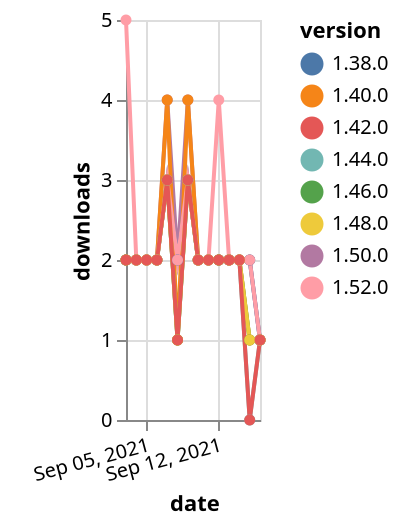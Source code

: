 {"$schema": "https://vega.github.io/schema/vega-lite/v5.json", "description": "A simple bar chart with embedded data.", "data": {"values": [{"date": "2021-09-03", "total": 711, "delta": 2, "version": "1.50.0"}, {"date": "2021-09-04", "total": 713, "delta": 2, "version": "1.50.0"}, {"date": "2021-09-05", "total": 715, "delta": 2, "version": "1.50.0"}, {"date": "2021-09-06", "total": 717, "delta": 2, "version": "1.50.0"}, {"date": "2021-09-07", "total": 721, "delta": 4, "version": "1.50.0"}, {"date": "2021-09-08", "total": 723, "delta": 2, "version": "1.50.0"}, {"date": "2021-09-09", "total": 727, "delta": 4, "version": "1.50.0"}, {"date": "2021-09-10", "total": 729, "delta": 2, "version": "1.50.0"}, {"date": "2021-09-11", "total": 731, "delta": 2, "version": "1.50.0"}, {"date": "2021-09-12", "total": 733, "delta": 2, "version": "1.50.0"}, {"date": "2021-09-13", "total": 735, "delta": 2, "version": "1.50.0"}, {"date": "2021-09-14", "total": 737, "delta": 2, "version": "1.50.0"}, {"date": "2021-09-15", "total": 739, "delta": 2, "version": "1.50.0"}, {"date": "2021-09-16", "total": 740, "delta": 1, "version": "1.50.0"}, {"date": "2021-09-03", "total": 1626, "delta": 2, "version": "1.44.0"}, {"date": "2021-09-04", "total": 1628, "delta": 2, "version": "1.44.0"}, {"date": "2021-09-05", "total": 1630, "delta": 2, "version": "1.44.0"}, {"date": "2021-09-06", "total": 1632, "delta": 2, "version": "1.44.0"}, {"date": "2021-09-07", "total": 1635, "delta": 3, "version": "1.44.0"}, {"date": "2021-09-08", "total": 1636, "delta": 1, "version": "1.44.0"}, {"date": "2021-09-09", "total": 1639, "delta": 3, "version": "1.44.0"}, {"date": "2021-09-10", "total": 1641, "delta": 2, "version": "1.44.0"}, {"date": "2021-09-11", "total": 1643, "delta": 2, "version": "1.44.0"}, {"date": "2021-09-12", "total": 1645, "delta": 2, "version": "1.44.0"}, {"date": "2021-09-13", "total": 1647, "delta": 2, "version": "1.44.0"}, {"date": "2021-09-14", "total": 1649, "delta": 2, "version": "1.44.0"}, {"date": "2021-09-15", "total": 1649, "delta": 0, "version": "1.44.0"}, {"date": "2021-09-16", "total": 1650, "delta": 1, "version": "1.44.0"}, {"date": "2021-09-03", "total": 2306, "delta": 2, "version": "1.38.0"}, {"date": "2021-09-04", "total": 2308, "delta": 2, "version": "1.38.0"}, {"date": "2021-09-05", "total": 2310, "delta": 2, "version": "1.38.0"}, {"date": "2021-09-06", "total": 2312, "delta": 2, "version": "1.38.0"}, {"date": "2021-09-07", "total": 2315, "delta": 3, "version": "1.38.0"}, {"date": "2021-09-08", "total": 2317, "delta": 2, "version": "1.38.0"}, {"date": "2021-09-09", "total": 2320, "delta": 3, "version": "1.38.0"}, {"date": "2021-09-10", "total": 2322, "delta": 2, "version": "1.38.0"}, {"date": "2021-09-11", "total": 2324, "delta": 2, "version": "1.38.0"}, {"date": "2021-09-12", "total": 2326, "delta": 2, "version": "1.38.0"}, {"date": "2021-09-13", "total": 2328, "delta": 2, "version": "1.38.0"}, {"date": "2021-09-14", "total": 2330, "delta": 2, "version": "1.38.0"}, {"date": "2021-09-15", "total": 2332, "delta": 2, "version": "1.38.0"}, {"date": "2021-09-16", "total": 2333, "delta": 1, "version": "1.38.0"}, {"date": "2021-09-03", "total": 2474, "delta": 2, "version": "1.40.0"}, {"date": "2021-09-04", "total": 2476, "delta": 2, "version": "1.40.0"}, {"date": "2021-09-05", "total": 2478, "delta": 2, "version": "1.40.0"}, {"date": "2021-09-06", "total": 2480, "delta": 2, "version": "1.40.0"}, {"date": "2021-09-07", "total": 2484, "delta": 4, "version": "1.40.0"}, {"date": "2021-09-08", "total": 2485, "delta": 1, "version": "1.40.0"}, {"date": "2021-09-09", "total": 2489, "delta": 4, "version": "1.40.0"}, {"date": "2021-09-10", "total": 2491, "delta": 2, "version": "1.40.0"}, {"date": "2021-09-11", "total": 2493, "delta": 2, "version": "1.40.0"}, {"date": "2021-09-12", "total": 2495, "delta": 2, "version": "1.40.0"}, {"date": "2021-09-13", "total": 2497, "delta": 2, "version": "1.40.0"}, {"date": "2021-09-14", "total": 2499, "delta": 2, "version": "1.40.0"}, {"date": "2021-09-15", "total": 2500, "delta": 1, "version": "1.40.0"}, {"date": "2021-09-16", "total": 2501, "delta": 1, "version": "1.40.0"}, {"date": "2021-09-03", "total": 1463, "delta": 2, "version": "1.46.0"}, {"date": "2021-09-04", "total": 1465, "delta": 2, "version": "1.46.0"}, {"date": "2021-09-05", "total": 1467, "delta": 2, "version": "1.46.0"}, {"date": "2021-09-06", "total": 1469, "delta": 2, "version": "1.46.0"}, {"date": "2021-09-07", "total": 1472, "delta": 3, "version": "1.46.0"}, {"date": "2021-09-08", "total": 1473, "delta": 1, "version": "1.46.0"}, {"date": "2021-09-09", "total": 1476, "delta": 3, "version": "1.46.0"}, {"date": "2021-09-10", "total": 1478, "delta": 2, "version": "1.46.0"}, {"date": "2021-09-11", "total": 1480, "delta": 2, "version": "1.46.0"}, {"date": "2021-09-12", "total": 1482, "delta": 2, "version": "1.46.0"}, {"date": "2021-09-13", "total": 1484, "delta": 2, "version": "1.46.0"}, {"date": "2021-09-14", "total": 1486, "delta": 2, "version": "1.46.0"}, {"date": "2021-09-15", "total": 1487, "delta": 1, "version": "1.46.0"}, {"date": "2021-09-16", "total": 1488, "delta": 1, "version": "1.46.0"}, {"date": "2021-09-03", "total": 223, "delta": 5, "version": "1.52.0"}, {"date": "2021-09-04", "total": 225, "delta": 2, "version": "1.52.0"}, {"date": "2021-09-05", "total": 227, "delta": 2, "version": "1.52.0"}, {"date": "2021-09-06", "total": 229, "delta": 2, "version": "1.52.0"}, {"date": "2021-09-07", "total": 232, "delta": 3, "version": "1.52.0"}, {"date": "2021-09-08", "total": 234, "delta": 2, "version": "1.52.0"}, {"date": "2021-09-09", "total": 237, "delta": 3, "version": "1.52.0"}, {"date": "2021-09-10", "total": 239, "delta": 2, "version": "1.52.0"}, {"date": "2021-09-11", "total": 241, "delta": 2, "version": "1.52.0"}, {"date": "2021-09-12", "total": 245, "delta": 4, "version": "1.52.0"}, {"date": "2021-09-13", "total": 247, "delta": 2, "version": "1.52.0"}, {"date": "2021-09-14", "total": 249, "delta": 2, "version": "1.52.0"}, {"date": "2021-09-15", "total": 251, "delta": 2, "version": "1.52.0"}, {"date": "2021-09-16", "total": 252, "delta": 1, "version": "1.52.0"}, {"date": "2021-09-03", "total": 1001, "delta": 2, "version": "1.48.0"}, {"date": "2021-09-04", "total": 1003, "delta": 2, "version": "1.48.0"}, {"date": "2021-09-05", "total": 1005, "delta": 2, "version": "1.48.0"}, {"date": "2021-09-06", "total": 1007, "delta": 2, "version": "1.48.0"}, {"date": "2021-09-07", "total": 1010, "delta": 3, "version": "1.48.0"}, {"date": "2021-09-08", "total": 1011, "delta": 1, "version": "1.48.0"}, {"date": "2021-09-09", "total": 1014, "delta": 3, "version": "1.48.0"}, {"date": "2021-09-10", "total": 1016, "delta": 2, "version": "1.48.0"}, {"date": "2021-09-11", "total": 1018, "delta": 2, "version": "1.48.0"}, {"date": "2021-09-12", "total": 1020, "delta": 2, "version": "1.48.0"}, {"date": "2021-09-13", "total": 1022, "delta": 2, "version": "1.48.0"}, {"date": "2021-09-14", "total": 1024, "delta": 2, "version": "1.48.0"}, {"date": "2021-09-15", "total": 1025, "delta": 1, "version": "1.48.0"}, {"date": "2021-09-16", "total": 1026, "delta": 1, "version": "1.48.0"}, {"date": "2021-09-03", "total": 2022, "delta": 2, "version": "1.42.0"}, {"date": "2021-09-04", "total": 2024, "delta": 2, "version": "1.42.0"}, {"date": "2021-09-05", "total": 2026, "delta": 2, "version": "1.42.0"}, {"date": "2021-09-06", "total": 2028, "delta": 2, "version": "1.42.0"}, {"date": "2021-09-07", "total": 2031, "delta": 3, "version": "1.42.0"}, {"date": "2021-09-08", "total": 2032, "delta": 1, "version": "1.42.0"}, {"date": "2021-09-09", "total": 2035, "delta": 3, "version": "1.42.0"}, {"date": "2021-09-10", "total": 2037, "delta": 2, "version": "1.42.0"}, {"date": "2021-09-11", "total": 2039, "delta": 2, "version": "1.42.0"}, {"date": "2021-09-12", "total": 2041, "delta": 2, "version": "1.42.0"}, {"date": "2021-09-13", "total": 2043, "delta": 2, "version": "1.42.0"}, {"date": "2021-09-14", "total": 2045, "delta": 2, "version": "1.42.0"}, {"date": "2021-09-15", "total": 2045, "delta": 0, "version": "1.42.0"}, {"date": "2021-09-16", "total": 2046, "delta": 1, "version": "1.42.0"}]}, "width": "container", "mark": {"type": "line", "point": {"filled": true}}, "encoding": {"x": {"field": "date", "type": "temporal", "timeUnit": "yearmonthdate", "title": "date", "axis": {"labelAngle": -15}}, "y": {"field": "delta", "type": "quantitative", "title": "downloads"}, "color": {"field": "version", "type": "nominal"}, "tooltip": {"field": "delta"}}}